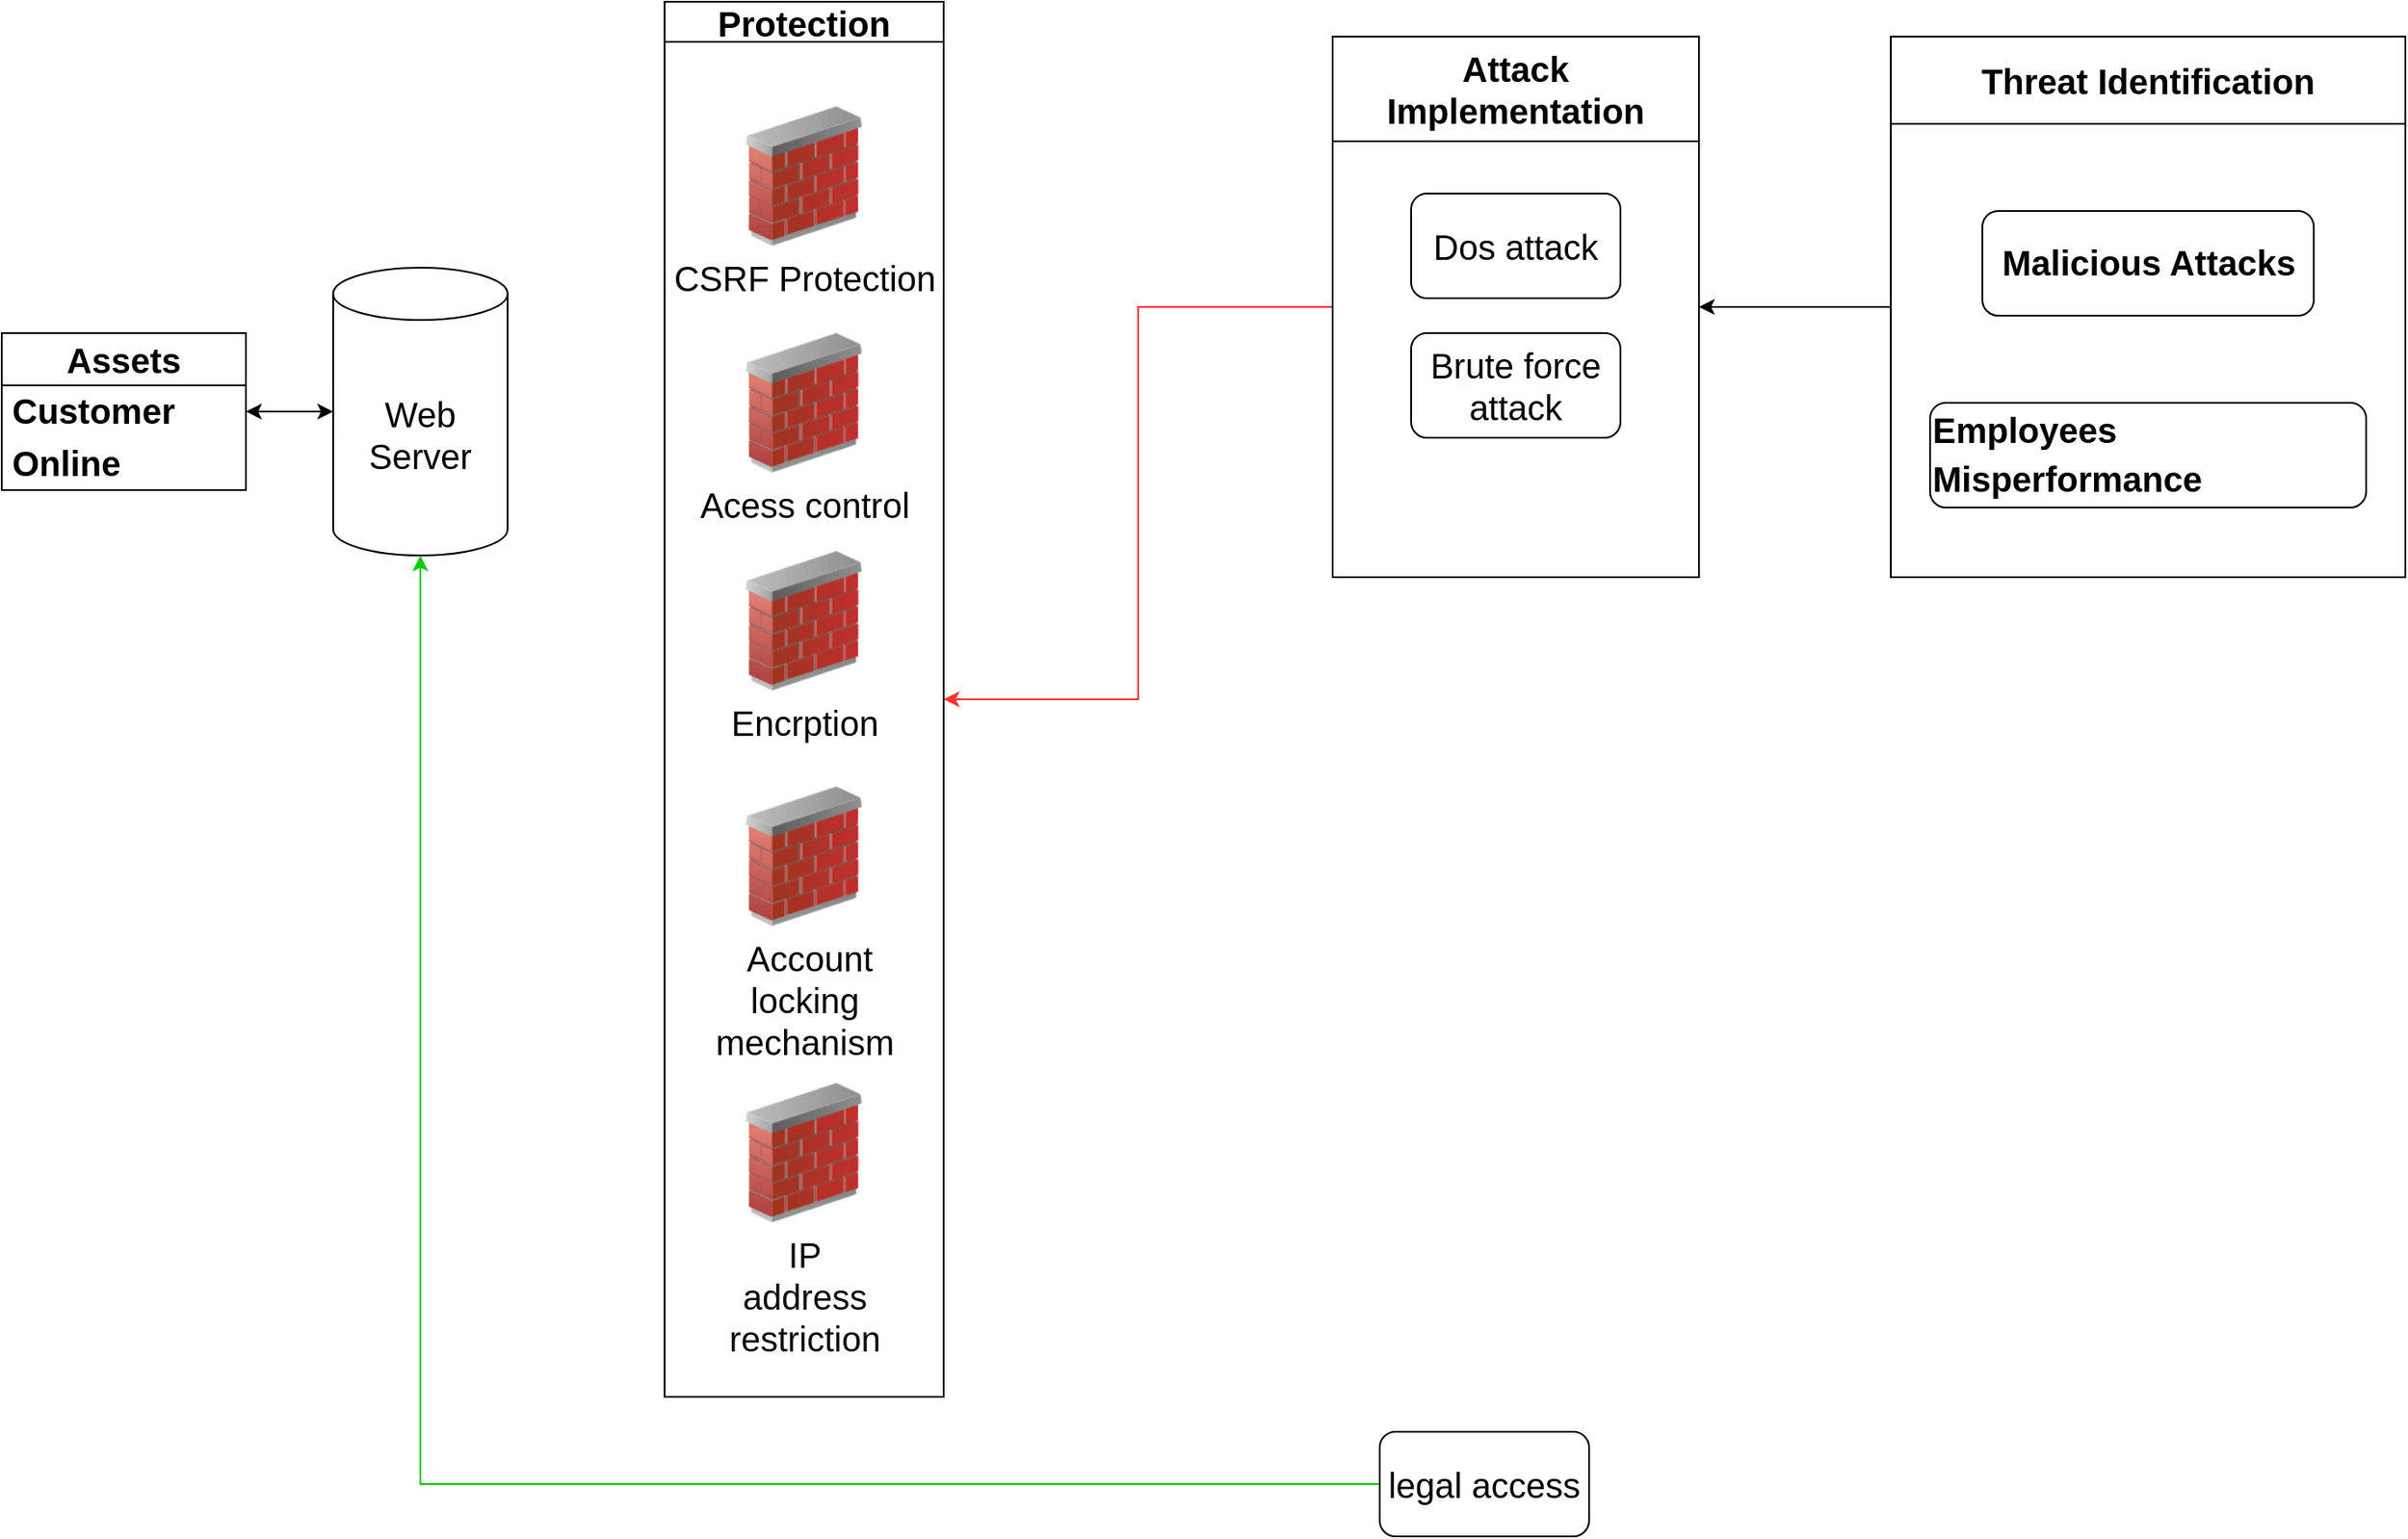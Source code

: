 <mxfile version="24.1.0" type="device">
  <diagram name="第 1 页" id="KePBtAcZx3KhUnR8SmVD">
    <mxGraphModel dx="2590" dy="1515" grid="1" gridSize="10" guides="1" tooltips="1" connect="1" arrows="1" fold="1" page="1" pageScale="1" pageWidth="827" pageHeight="1169" math="0" shadow="0">
      <root>
        <mxCell id="0" />
        <mxCell id="1" parent="0" />
        <mxCell id="M8nU9BfUwyZParAMLGpB-3" value="&lt;span style=&quot;font-weight: 700; font-size: 20px;&quot;&gt;&lt;font style=&quot;font-size: 20px;&quot;&gt;Assets&lt;/font&gt;&lt;/span&gt;" style="swimlane;fontStyle=0;childLayout=stackLayout;horizontal=1;startSize=30;horizontalStack=0;resizeParent=1;resizeParentMax=0;resizeLast=0;collapsible=1;marginBottom=0;whiteSpace=wrap;html=1;fontSize=20;" vertex="1" parent="1">
          <mxGeometry x="170" y="420" width="140" height="90" as="geometry" />
        </mxCell>
        <mxCell id="M8nU9BfUwyZParAMLGpB-4" value="&lt;span id=&quot;docs-internal-guid-96a48b7f-7fff-7882-8222-eaa4d0c22ed5&quot; style=&quot;font-size: 20px;&quot;&gt;&lt;span style=&quot;font-size: 20px; font-family: Arial, sans-serif; background-color: transparent; font-weight: 700; font-variant-numeric: normal; font-variant-east-asian: normal; font-variant-alternates: normal; font-variant-position: normal; vertical-align: baseline; white-space-collapse: preserve;&quot;&gt;Customer Data&lt;/span&gt;&lt;/span&gt;" style="text;strokeColor=none;fillColor=none;align=left;verticalAlign=middle;spacingLeft=4;spacingRight=4;overflow=hidden;points=[[0,0.5],[1,0.5]];portConstraint=eastwest;rotatable=0;whiteSpace=wrap;html=1;fontSize=20;" vertex="1" parent="M8nU9BfUwyZParAMLGpB-3">
          <mxGeometry y="30" width="140" height="30" as="geometry" />
        </mxCell>
        <mxCell id="M8nU9BfUwyZParAMLGpB-5" value="&lt;span id=&quot;docs-internal-guid-d137fc88-7fff-91e9-8374-7513aa6cd43d&quot; style=&quot;font-size: 20px;&quot;&gt;&lt;span style=&quot;font-size: 20px; font-family: Arial, sans-serif; background-color: transparent; font-weight: 700; font-variant-numeric: normal; font-variant-east-asian: normal; font-variant-alternates: normal; font-variant-position: normal; vertical-align: baseline; white-space-collapse: preserve;&quot;&gt;Online Platforms&lt;/span&gt;&lt;/span&gt;" style="text;strokeColor=none;fillColor=none;align=left;verticalAlign=middle;spacingLeft=4;spacingRight=4;overflow=hidden;points=[[0,0.5],[1,0.5]];portConstraint=eastwest;rotatable=0;whiteSpace=wrap;html=1;fontSize=20;" vertex="1" parent="M8nU9BfUwyZParAMLGpB-3">
          <mxGeometry y="60" width="140" height="30" as="geometry" />
        </mxCell>
        <mxCell id="M8nU9BfUwyZParAMLGpB-19" value="Protection" style="swimlane;whiteSpace=wrap;html=1;fontSize=20;" vertex="1" parent="1">
          <mxGeometry x="550" y="230" width="160" height="800" as="geometry" />
        </mxCell>
        <mxCell id="M8nU9BfUwyZParAMLGpB-10" value="CSRF Protection" style="image;html=1;image=img/lib/clip_art/networking/Firewall_02_128x128.png;fontSize=20;" vertex="1" parent="M8nU9BfUwyZParAMLGpB-19">
          <mxGeometry x="40" y="60" width="80" height="80" as="geometry" />
        </mxCell>
        <mxCell id="M8nU9BfUwyZParAMLGpB-14" value="Acess control" style="image;html=1;image=img/lib/clip_art/networking/Firewall_02_128x128.png;fontSize=20;" vertex="1" parent="M8nU9BfUwyZParAMLGpB-19">
          <mxGeometry x="40" y="190" width="80" height="80" as="geometry" />
        </mxCell>
        <mxCell id="M8nU9BfUwyZParAMLGpB-15" value="Encrption" style="image;html=1;image=img/lib/clip_art/networking/Firewall_02_128x128.png;fontSize=20;" vertex="1" parent="M8nU9BfUwyZParAMLGpB-19">
          <mxGeometry x="40" y="315" width="80" height="80" as="geometry" />
        </mxCell>
        <mxCell id="M8nU9BfUwyZParAMLGpB-35" value="&lt;span id=&quot;docs-internal-guid-841d4fd0-7fff-6750-bed2-52abd3bc3ddb&quot;&gt;&lt;span style=&quot;font-family: Arial, sans-serif; background-color: transparent; font-variant-numeric: normal; font-variant-east-asian: normal; font-variant-alternates: normal; font-variant-position: normal; vertical-align: baseline; white-space: pre-wrap;&quot;&gt;&lt;font style=&quot;font-size: 20px;&quot;&gt;&amp;nbsp;Account locking mechanism&lt;/font&gt;&lt;/span&gt;&lt;/span&gt;" style="image;html=1;image=img/lib/clip_art/networking/Firewall_02_128x128.png;fontSize=20;" vertex="1" parent="M8nU9BfUwyZParAMLGpB-19">
          <mxGeometry x="40" y="450" width="80" height="80" as="geometry" />
        </mxCell>
        <mxCell id="M8nU9BfUwyZParAMLGpB-36" value="&lt;span id=&quot;docs-internal-guid-2aff032e-7fff-0b27-4945-cdb4adeda72d&quot;&gt;&lt;span style=&quot;font-family: Arial, sans-serif; color: rgb(13, 13, 13); font-variant-numeric: normal; font-variant-east-asian: normal; font-variant-alternates: normal; font-variant-position: normal; vertical-align: baseline; white-space: pre-wrap;&quot;&gt;IP address restriction&lt;/span&gt;&lt;/span&gt;" style="image;html=1;image=img/lib/clip_art/networking/Firewall_02_128x128.png;fontSize=20;" vertex="1" parent="M8nU9BfUwyZParAMLGpB-19">
          <mxGeometry x="40" y="620" width="80" height="80" as="geometry" />
        </mxCell>
        <mxCell id="M8nU9BfUwyZParAMLGpB-30" style="edgeStyle=orthogonalEdgeStyle;rounded=0;orthogonalLoop=1;jettySize=auto;html=1;exitX=0;exitY=0.5;exitDx=0;exitDy=0;entryX=1;entryY=0.5;entryDx=0;entryDy=0;fontSize=20;" edge="1" parent="1" source="M8nU9BfUwyZParAMLGpB-21" target="M8nU9BfUwyZParAMLGpB-24">
          <mxGeometry relative="1" as="geometry" />
        </mxCell>
        <mxCell id="M8nU9BfUwyZParAMLGpB-21" value="Threat Identification" style="swimlane;whiteSpace=wrap;html=1;startSize=50;fontSize=20;" vertex="1" parent="1">
          <mxGeometry x="1253" y="250" width="295" height="310" as="geometry" />
        </mxCell>
        <mxCell id="M8nU9BfUwyZParAMLGpB-8" value="&lt;span id=&quot;docs-internal-guid-33315d4d-7fff-38fd-e86e-dd8d9e4bd9ef&quot; style=&quot;font-size: 20px;&quot;&gt;&lt;h3 dir=&quot;ltr&quot; style=&quot;line-height: 1.38; text-align: justify; margin-top: 12pt; margin-bottom: 12pt; font-size: 20px;&quot;&gt;&lt;span style=&quot;font-size: 20px; font-family: Arial, sans-serif; background-color: transparent; font-variant-numeric: normal; font-variant-east-asian: normal; font-variant-alternates: normal; font-variant-position: normal; vertical-align: baseline; white-space-collapse: preserve;&quot;&gt;Malicious Attacks&lt;/span&gt;&lt;/h3&gt;&lt;/span&gt;" style="rounded=1;whiteSpace=wrap;html=1;fontSize=20;" vertex="1" parent="M8nU9BfUwyZParAMLGpB-21">
          <mxGeometry x="52.5" y="100" width="190" height="60" as="geometry" />
        </mxCell>
        <mxCell id="M8nU9BfUwyZParAMLGpB-12" value="&lt;span id=&quot;docs-internal-guid-ebbf329b-7fff-815e-31d7-8b973f506e3c&quot; style=&quot;font-size: 20px;&quot;&gt;&lt;h3 dir=&quot;ltr&quot; style=&quot;line-height: 1.38; text-align: justify; margin-top: 12pt; margin-bottom: 12pt; font-size: 20px;&quot;&gt;&lt;span style=&quot;font-size: 20px; font-family: Arial, sans-serif; background-color: transparent; font-variant-numeric: normal; font-variant-east-asian: normal; font-variant-alternates: normal; font-variant-position: normal; vertical-align: baseline; white-space-collapse: preserve;&quot;&gt;Employees Misperformance&lt;/span&gt;&lt;/h3&gt;&lt;/span&gt;" style="rounded=1;whiteSpace=wrap;html=1;fontSize=20;" vertex="1" parent="M8nU9BfUwyZParAMLGpB-21">
          <mxGeometry x="22.5" y="210" width="250" height="60" as="geometry" />
        </mxCell>
        <mxCell id="M8nU9BfUwyZParAMLGpB-31" style="edgeStyle=orthogonalEdgeStyle;rounded=0;orthogonalLoop=1;jettySize=auto;html=1;entryX=1;entryY=0.5;entryDx=0;entryDy=0;strokeColor=#FF3333;fontSize=20;" edge="1" parent="1" source="M8nU9BfUwyZParAMLGpB-24" target="M8nU9BfUwyZParAMLGpB-19">
          <mxGeometry relative="1" as="geometry" />
        </mxCell>
        <mxCell id="M8nU9BfUwyZParAMLGpB-24" value="Attack Implementation" style="swimlane;whiteSpace=wrap;html=1;fontSize=20;startSize=60;" vertex="1" parent="1">
          <mxGeometry x="933" y="250" width="210" height="310" as="geometry" />
        </mxCell>
        <mxCell id="M8nU9BfUwyZParAMLGpB-23" value="Dos attack" style="rounded=1;whiteSpace=wrap;html=1;fontSize=20;" vertex="1" parent="M8nU9BfUwyZParAMLGpB-24">
          <mxGeometry x="45" y="90" width="120" height="60" as="geometry" />
        </mxCell>
        <mxCell id="M8nU9BfUwyZParAMLGpB-22" value="Brute force attack" style="rounded=1;whiteSpace=wrap;html=1;fontSize=20;" vertex="1" parent="M8nU9BfUwyZParAMLGpB-24">
          <mxGeometry x="45" y="170" width="120" height="60" as="geometry" />
        </mxCell>
        <mxCell id="M8nU9BfUwyZParAMLGpB-26" value="&lt;font style=&quot;font-size: 20px;&quot;&gt;Web Server&lt;/font&gt;" style="shape=cylinder3;whiteSpace=wrap;html=1;boundedLbl=1;backgroundOutline=1;size=15;fontSize=20;" vertex="1" parent="1">
          <mxGeometry x="360" y="382.5" width="100" height="165" as="geometry" />
        </mxCell>
        <mxCell id="M8nU9BfUwyZParAMLGpB-27" value="" style="endArrow=classic;startArrow=classic;html=1;rounded=0;exitX=1;exitY=0.5;exitDx=0;exitDy=0;entryX=0;entryY=0.5;entryDx=0;entryDy=0;entryPerimeter=0;fontSize=20;" edge="1" parent="1" source="M8nU9BfUwyZParAMLGpB-4" target="M8nU9BfUwyZParAMLGpB-26">
          <mxGeometry width="50" height="50" relative="1" as="geometry">
            <mxPoint x="570" y="590" as="sourcePoint" />
            <mxPoint x="620" y="540" as="targetPoint" />
          </mxGeometry>
        </mxCell>
        <mxCell id="M8nU9BfUwyZParAMLGpB-34" style="edgeStyle=orthogonalEdgeStyle;rounded=0;orthogonalLoop=1;jettySize=auto;html=1;strokeColor=#00CC00;fontSize=20;" edge="1" parent="1" source="M8nU9BfUwyZParAMLGpB-33" target="M8nU9BfUwyZParAMLGpB-26">
          <mxGeometry relative="1" as="geometry" />
        </mxCell>
        <mxCell id="M8nU9BfUwyZParAMLGpB-33" value="legal access" style="rounded=1;whiteSpace=wrap;html=1;fontSize=20;" vertex="1" parent="1">
          <mxGeometry x="960" y="1050" width="120" height="60" as="geometry" />
        </mxCell>
      </root>
    </mxGraphModel>
  </diagram>
</mxfile>
